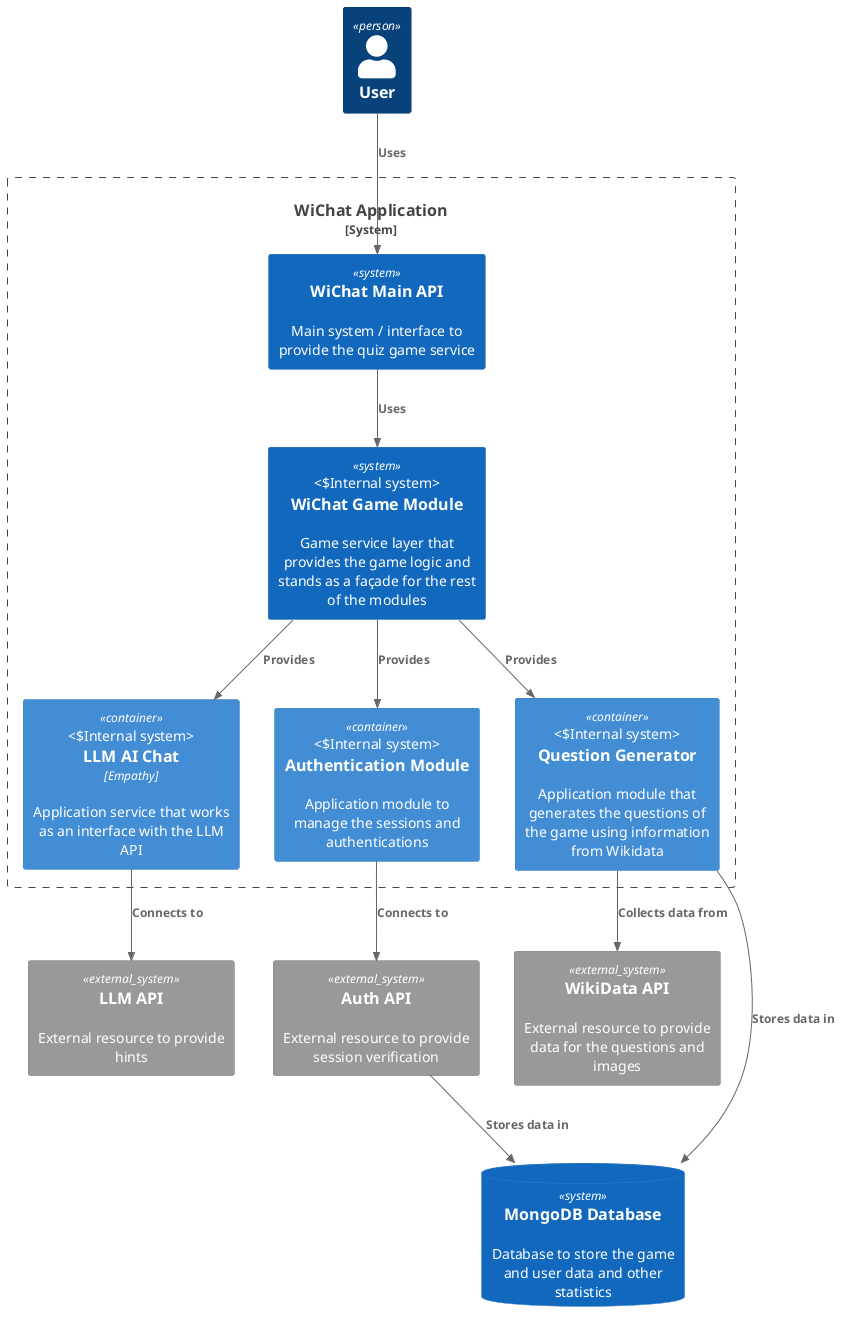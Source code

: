 @startuml C4_Business_Context_Diagram
!include <C4/C4_Container>

top to bottom direction

Person(user, "User")
System_Boundary(quizGame, "WiChat Application") {
    System(wichat, "WiChat Main API", "Main system / interface to provide the quiz game service")
    System(game, "WiChat Game Module", "Game service layer that provides the game logic and stands as a façade for the rest of the modules", "Internal system")
    Container(llmChat, "LLM AI Chat", "Empathy", "Application service that works as an interface with the LLM API", "Internal system")
    Container(auth, "Authentication Module", "", "Application module to manage the sessions and authentications", "Internal system")
    Container(questionGen, "Question Generator", "", "Application module that generates the questions of the game using information from Wikidata", "Internal system")
}
System_Ext(wikidata, "WikiData API", "External resource to provide data for the questions and images")
System_Ext(llm, "LLM API", "External resource to provide hints")
System_Ext(authAPI, "Auth API", "External resource to provide session verification")
SystemDb(db, "MongoDB Database", "Database to store the game and user data and other statistics")

Rel(user, wichat, "Uses")
Rel(wichat, game, "Uses")
Rel(game, llmChat, "Provides")
Rel(game, auth, "Provides")
Rel(game, questionGen, "Provides")
Rel(llmChat, llm, "Connects to")
Rel(auth, authAPI, "Connects to")
Rel(authAPI, db, "Stores data in")
Rel(questionGen, db, "Stores data in")
Rel(questionGen, wikidata, "Collects data from")

@enduml
